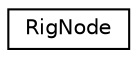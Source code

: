 digraph G
{
  edge [fontname="Helvetica",fontsize="10",labelfontname="Helvetica",labelfontsize="10"];
  node [fontname="Helvetica",fontsize="10",shape=record];
  rankdir=LR;
  Node1 [label="RigNode",height=0.2,width=0.4,color="black", fillcolor="white", style="filled",URL="$d3/d17/structRigNode.html"];
}
